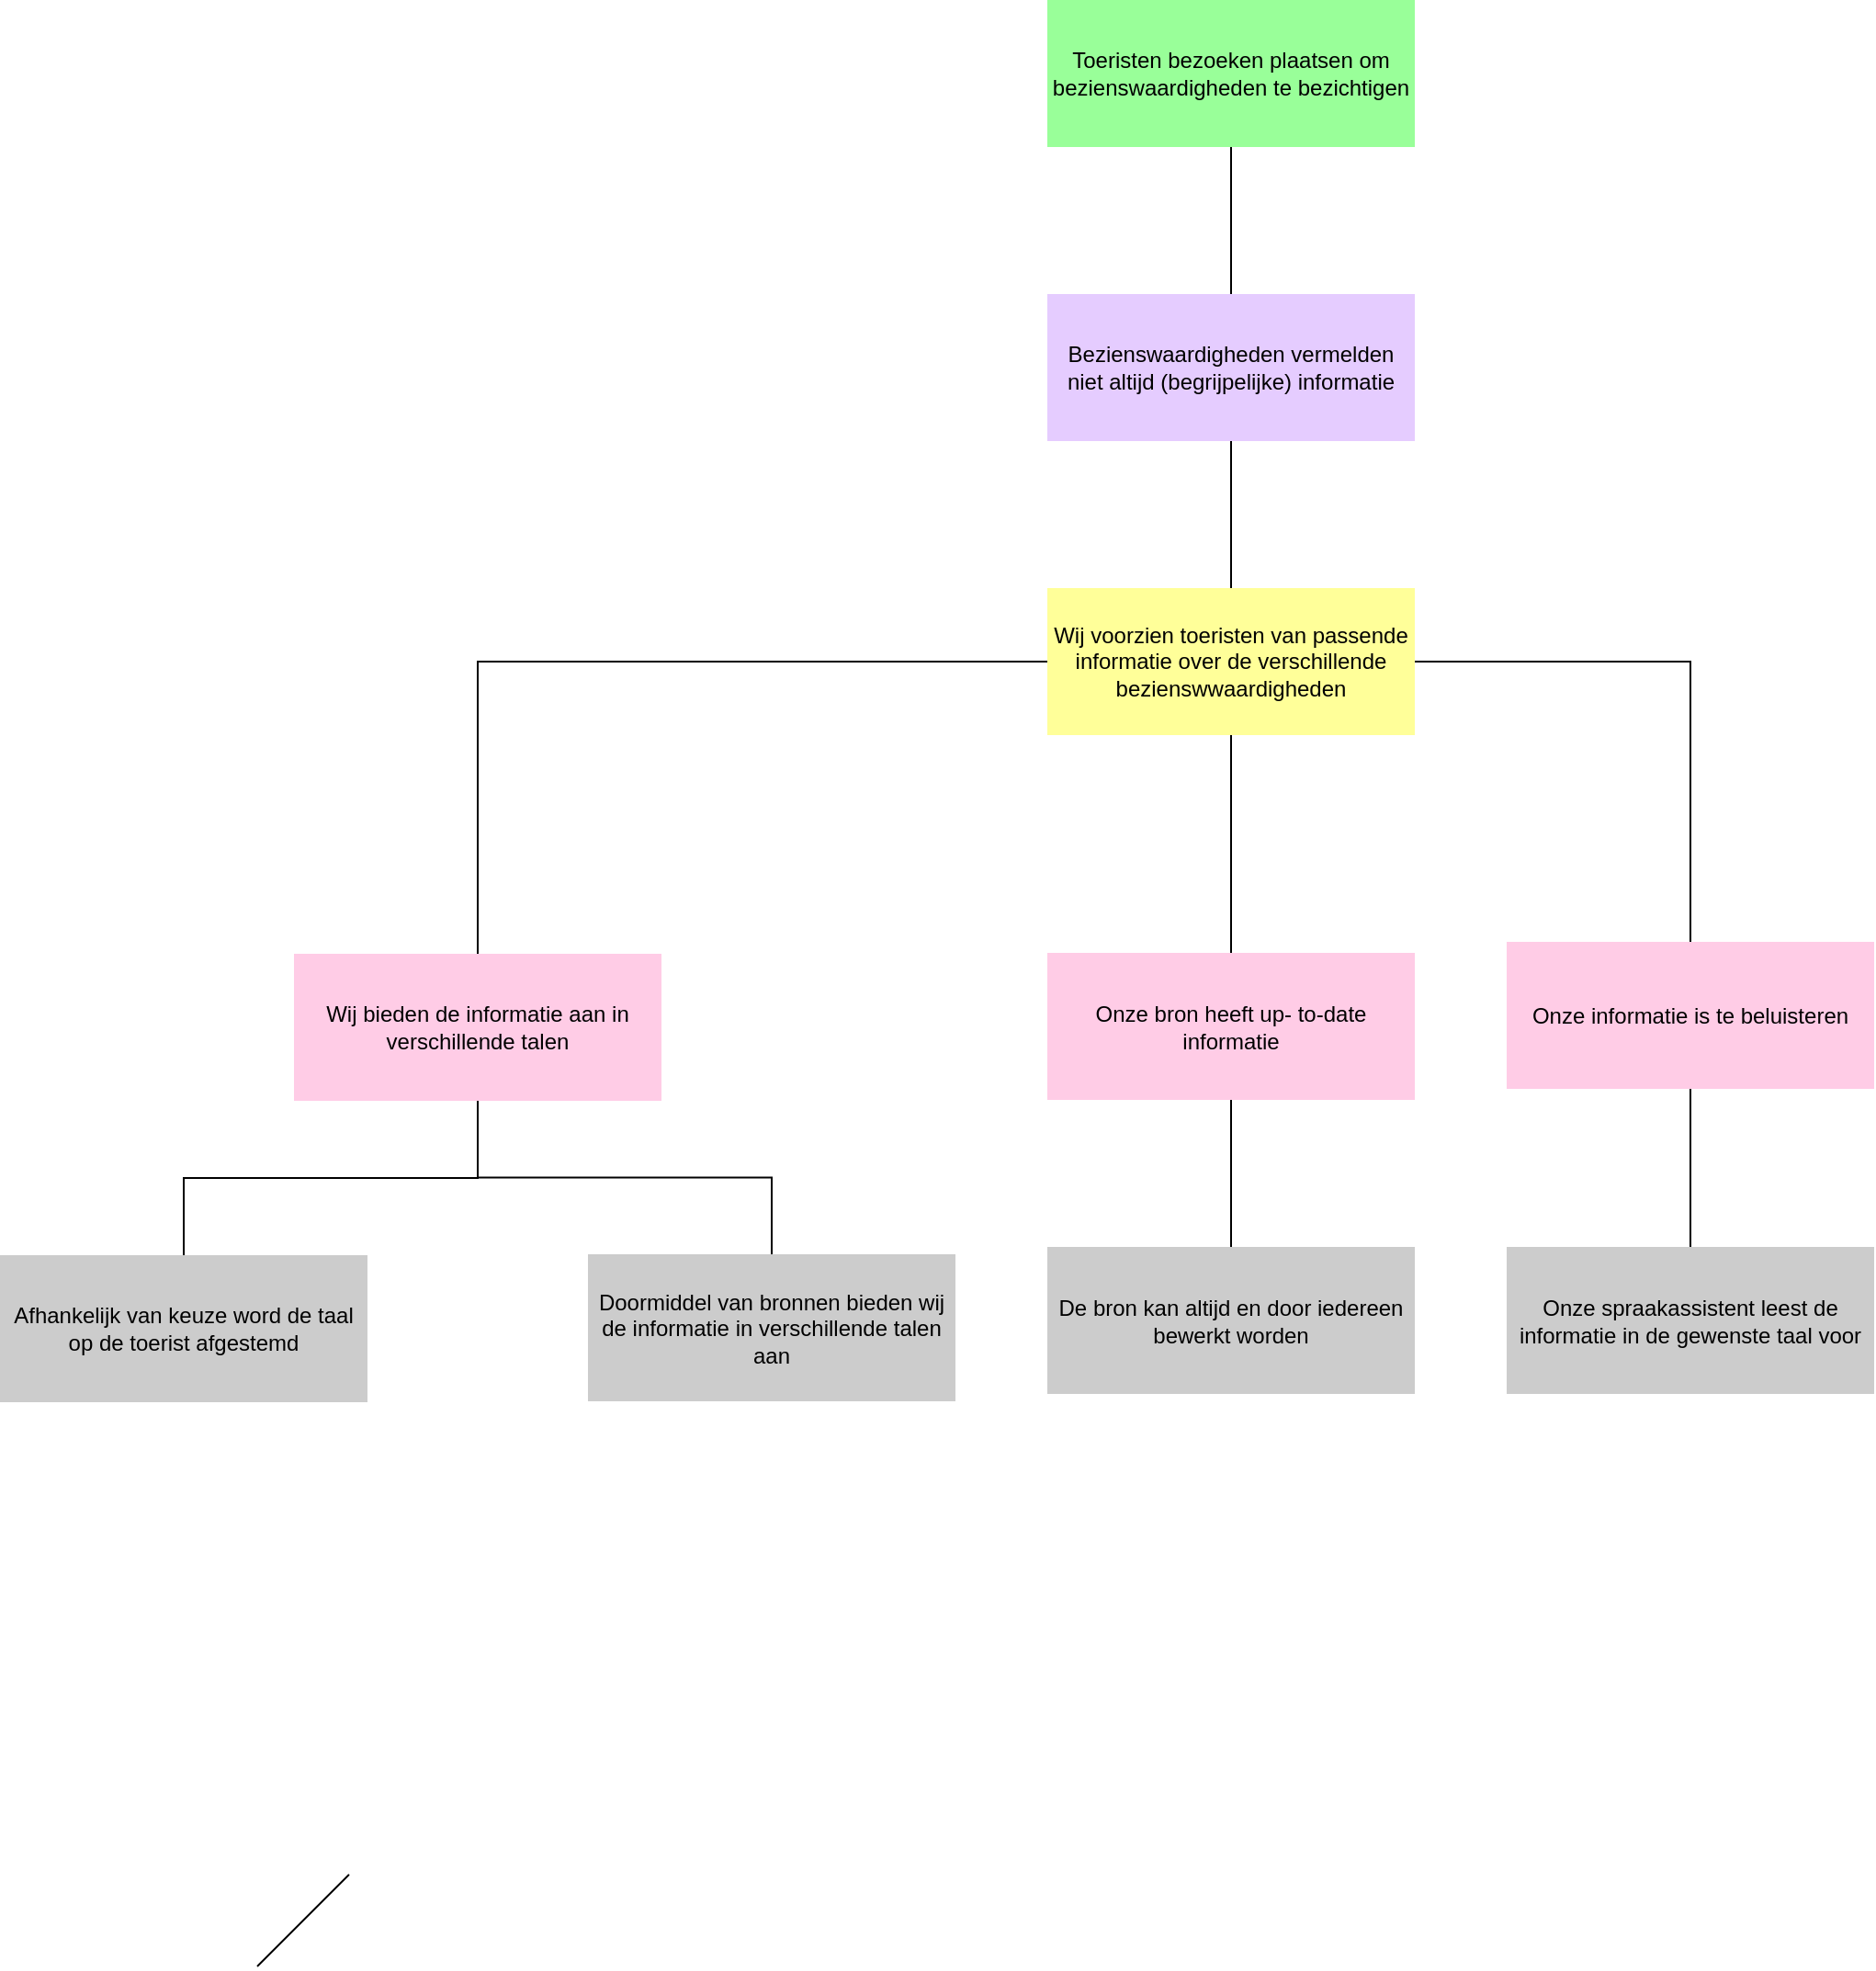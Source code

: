 <mxfile pages="1" version="11.2.8" type="device"><diagram id="vpNlFwEU80wreKPPW7zy" name="Page-1"><mxGraphModel dx="3362" dy="2179" grid="1" gridSize="10" guides="1" tooltips="1" connect="1" arrows="1" fold="1" page="1" pageScale="1" pageWidth="1169" pageHeight="826" math="0" shadow="0"><root><mxCell id="0"/><mxCell id="1" parent="0"/><mxCell id="re0t0DVdkVp-ziOCL2R2-9" style="edgeStyle=orthogonalEdgeStyle;rounded=0;orthogonalLoop=1;jettySize=auto;html=1;endArrow=none;endFill=0;" parent="1" source="re0t0DVdkVp-ziOCL2R2-1" target="re0t0DVdkVp-ziOCL2R2-5" edge="1"><mxGeometry relative="1" as="geometry"/></mxCell><mxCell id="re0t0DVdkVp-ziOCL2R2-10" style="edgeStyle=orthogonalEdgeStyle;rounded=0;orthogonalLoop=1;jettySize=auto;html=1;endArrow=none;endFill=0;" parent="1" source="re0t0DVdkVp-ziOCL2R2-1" target="re0t0DVdkVp-ziOCL2R2-6" edge="1"><mxGeometry relative="1" as="geometry"><Array as="points"><mxPoint x="-1950" y="-1230"/></Array></mxGeometry></mxCell><mxCell id="re0t0DVdkVp-ziOCL2R2-48" value="" style="edgeStyle=orthogonalEdgeStyle;rounded=0;orthogonalLoop=1;jettySize=auto;html=1;endArrow=none;endFill=0;strokeColor=#000000;" parent="1" source="re0t0DVdkVp-ziOCL2R2-1" target="re0t0DVdkVp-ziOCL2R2-11" edge="1"><mxGeometry relative="1" as="geometry"/></mxCell><mxCell id="LzC_nSgNTLdq2hcbvPWP-6" value="" style="edgeStyle=orthogonalEdgeStyle;rounded=0;orthogonalLoop=1;jettySize=auto;html=1;startArrow=none;startFill=0;endArrow=none;endFill=0;" parent="1" source="re0t0DVdkVp-ziOCL2R2-1" target="LzC_nSgNTLdq2hcbvPWP-5" edge="1"><mxGeometry relative="1" as="geometry"/></mxCell><mxCell id="re0t0DVdkVp-ziOCL2R2-1" value="Wij voorzien toeristen van passende informatie over de verschillende bezienswwaardigheden " style="rounded=0;whiteSpace=wrap;html=1;fillColor=#FFFF99;strokeColor=none;" parent="1" vertex="1"><mxGeometry x="-1640" y="-1270" width="200" height="80" as="geometry"/></mxCell><mxCell id="LzC_nSgNTLdq2hcbvPWP-8" value="" style="edgeStyle=orthogonalEdgeStyle;rounded=0;orthogonalLoop=1;jettySize=auto;html=1;startArrow=none;startFill=0;endArrow=none;endFill=0;" parent="1" source="LzC_nSgNTLdq2hcbvPWP-5" target="LzC_nSgNTLdq2hcbvPWP-7" edge="1"><mxGeometry relative="1" as="geometry"/></mxCell><mxCell id="LzC_nSgNTLdq2hcbvPWP-5" value="&lt;div&gt;Onze bron heeft up- to-date informatie&lt;/div&gt;" style="rounded=0;whiteSpace=wrap;html=1;fillColor=#FFCCE6;strokeColor=none;" parent="1" vertex="1"><mxGeometry x="-1640" y="-1071.5" width="200" height="80" as="geometry"/></mxCell><mxCell id="LzC_nSgNTLdq2hcbvPWP-7" value="&lt;div&gt;De bron kan altijd en door iedereen bewerkt worden&lt;/div&gt;" style="rounded=0;whiteSpace=wrap;html=1;fillColor=#CCCCCC;strokeColor=none;" parent="1" vertex="1"><mxGeometry x="-1640" y="-911.5" width="200" height="80" as="geometry"/></mxCell><mxCell id="re0t0DVdkVp-ziOCL2R2-23" style="edgeStyle=orthogonalEdgeStyle;rounded=0;orthogonalLoop=1;jettySize=auto;html=1;entryX=0.5;entryY=0;entryDx=0;entryDy=0;endArrow=none;endFill=0;" parent="1" source="re0t0DVdkVp-ziOCL2R2-5" target="re0t0DVdkVp-ziOCL2R2-18" edge="1"><mxGeometry relative="1" as="geometry"/></mxCell><mxCell id="re0t0DVdkVp-ziOCL2R2-5" value="Onze informatie is te beluisteren " style="rounded=0;whiteSpace=wrap;html=1;fillColor=#FFCCE6;strokeColor=none;" parent="1" vertex="1"><mxGeometry x="-1390" y="-1077.5" width="200" height="80" as="geometry"/></mxCell><mxCell id="re0t0DVdkVp-ziOCL2R2-21" style="edgeStyle=orthogonalEdgeStyle;rounded=0;orthogonalLoop=1;jettySize=auto;html=1;entryX=0.5;entryY=0;entryDx=0;entryDy=0;endArrow=none;endFill=0;" parent="1" source="re0t0DVdkVp-ziOCL2R2-6" target="re0t0DVdkVp-ziOCL2R2-16" edge="1"><mxGeometry relative="1" as="geometry"/></mxCell><mxCell id="re0t0DVdkVp-ziOCL2R2-22" style="edgeStyle=orthogonalEdgeStyle;rounded=0;orthogonalLoop=1;jettySize=auto;html=1;entryX=0.5;entryY=0;entryDx=0;entryDy=0;endArrow=none;endFill=0;" parent="1" source="re0t0DVdkVp-ziOCL2R2-6" target="re0t0DVdkVp-ziOCL2R2-15" edge="1"><mxGeometry relative="1" as="geometry"/></mxCell><mxCell id="re0t0DVdkVp-ziOCL2R2-6" value="Wij bieden de informatie aan in verschillende talen" style="rounded=0;whiteSpace=wrap;html=1;fillColor=#FFCCE6;strokeColor=none;" parent="1" vertex="1"><mxGeometry x="-2050" y="-1071" width="200" height="80" as="geometry"/></mxCell><mxCell id="re0t0DVdkVp-ziOCL2R2-14" value="" style="edgeStyle=orthogonalEdgeStyle;rounded=0;orthogonalLoop=1;jettySize=auto;html=1;endArrow=none;endFill=0;" parent="1" source="re0t0DVdkVp-ziOCL2R2-11" target="re0t0DVdkVp-ziOCL2R2-1" edge="1"><mxGeometry relative="1" as="geometry"/></mxCell><mxCell id="re0t0DVdkVp-ziOCL2R2-11" value="Bezienswaardigheden vermelden niet altijd (begrijpelijke) informatie" style="rounded=0;whiteSpace=wrap;html=1;fillColor=#E5CCFF;strokeColor=none;" parent="1" vertex="1"><mxGeometry x="-1640" y="-1430" width="200" height="80" as="geometry"/></mxCell><mxCell id="re0t0DVdkVp-ziOCL2R2-13" value="" style="edgeStyle=orthogonalEdgeStyle;rounded=0;orthogonalLoop=1;jettySize=auto;html=1;endArrow=none;endFill=0;" parent="1" source="re0t0DVdkVp-ziOCL2R2-12" target="re0t0DVdkVp-ziOCL2R2-11" edge="1"><mxGeometry relative="1" as="geometry"/></mxCell><mxCell id="re0t0DVdkVp-ziOCL2R2-12" value="Toeristen bezoeken plaatsen om bezienswaardigheden te bezichtigen" style="rounded=0;whiteSpace=wrap;html=1;fillColor=#99FF99;shadow=0;strokeColor=none;" parent="1" vertex="1"><mxGeometry x="-1640" y="-1590" width="200" height="80" as="geometry"/></mxCell><mxCell id="re0t0DVdkVp-ziOCL2R2-15" value="Doormiddel van bronnen bieden wij de informatie in verschillende talen aan" style="rounded=0;whiteSpace=wrap;html=1;fillColor=#CCCCCC;strokeColor=none;" parent="1" vertex="1"><mxGeometry x="-1890" y="-907.5" width="200" height="80" as="geometry"/></mxCell><mxCell id="re0t0DVdkVp-ziOCL2R2-16" value="Afhankelijk van keuze word de taal op de toerist afgestemd" style="rounded=0;whiteSpace=wrap;html=1;fillColor=#CCCCCC;strokeColor=none;" parent="1" vertex="1"><mxGeometry x="-2210" y="-907" width="200" height="80" as="geometry"/></mxCell><mxCell id="re0t0DVdkVp-ziOCL2R2-18" value="Onze spraakassistent leest de informatie in de gewenste taal voor" style="rounded=0;whiteSpace=wrap;html=1;fillColor=#CCCCCC;strokeColor=none;" parent="1" vertex="1"><mxGeometry x="-1390" y="-911.5" width="200" height="80" as="geometry"/></mxCell><mxCell id="LzC_nSgNTLdq2hcbvPWP-1" value="" style="endArrow=none;html=1;" parent="1" edge="1"><mxGeometry width="50" height="50" relative="1" as="geometry"><mxPoint x="-2070" y="-520" as="sourcePoint"/><mxPoint x="-2020" y="-570" as="targetPoint"/></mxGeometry></mxCell></root></mxGraphModel></diagram></mxfile>